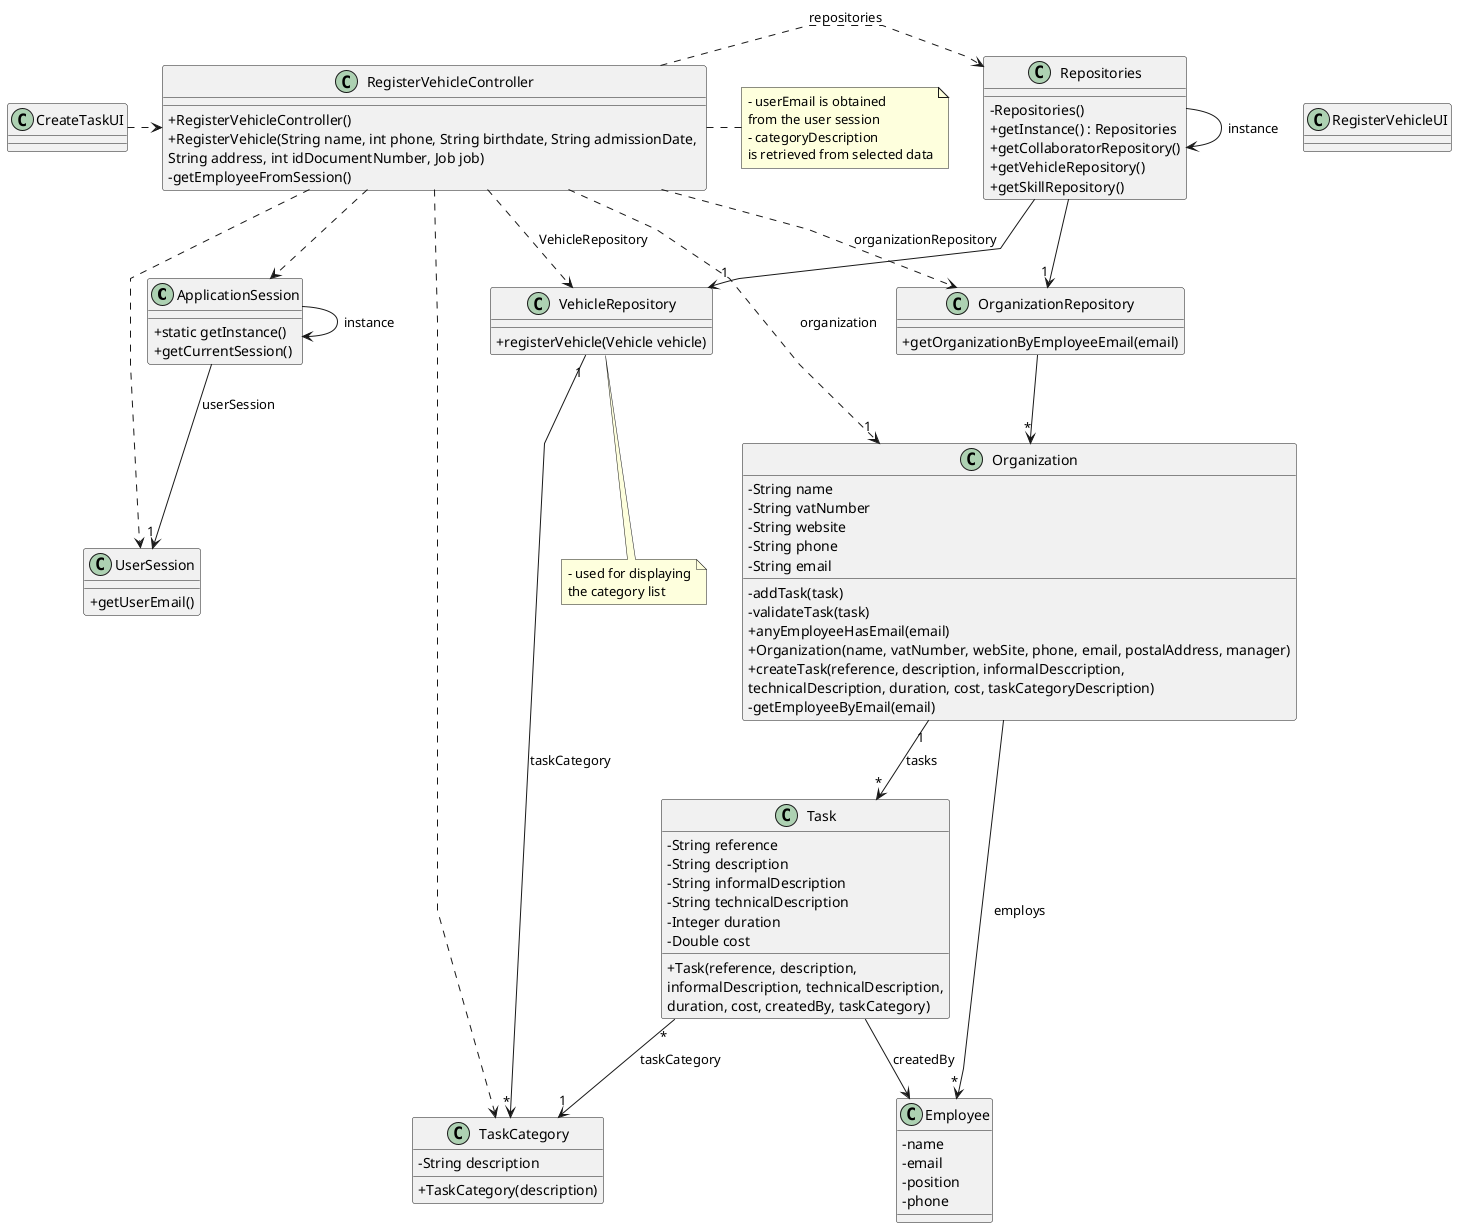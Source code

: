 @startuml
'skinparam monochrome true
skinparam packageStyle rectangle
skinparam shadowing false
skinparam linetype polyline
'skinparam linetype orto

skinparam classAttributeIconSize 0

'left to right direction

class ApplicationSession
{
    + static getInstance()
    + getCurrentSession()
}

class UserSession
{
    + getUserEmail()
}

class Employee {
    - name
    - email
    - position
    - phone
}

class Task {
    - String reference
    - String description
    - String informalDescription
    - String technicalDescription
    - Integer duration
    - Double cost

    + Task(reference, description,\ninformalDescription, technicalDescription,\nduration, cost, createdBy, taskCategory)
}

class TaskCategory {
    - String description

    + TaskCategory(description)
}

class Organization {
    - String name
    - String vatNumber
    - String website
    - String phone
    - String email

    - addTask(task)
    - validateTask(task)
    + anyEmployeeHasEmail(email)
    + Organization(name, vatNumber, webSite, phone, email, postalAddress, manager)
    + createTask(reference, description, informalDesccription,\ntechnicalDescription, duration, cost, taskCategoryDescription)
    - getEmployeeByEmail(email)

'  +saveTask(task)
}

class VehicleRepository {
    + registerVehicle(Vehicle vehicle)
}

class OrganizationRepository {
    + getOrganizationByEmployeeEmail(email)
}

class Repositories {
    - Repositories()
    + getInstance() : Repositories
    + getCollaboratorRepository()
    + getVehicleRepository()
    + getSkillRepository()
}

class RegisterVehicleController {
    + RegisterVehicleController()
    + RegisterVehicle(String name, int phone, String birthdate, String admissionDate, \nString address, int idDocumentNumber, Job job)
    - getEmployeeFromSession()
}

note right of RegisterVehicleController
    - userEmail is obtained
    from the user session
    - categoryDescription
    is retrieved from selected data
end note

note bottom of VehicleRepository
    - used for displaying
    the category list
end note

class RegisterVehicleUI {
}

Repositories -> Repositories : instance
ApplicationSession -> ApplicationSession : instance

CreateTaskUI .> RegisterVehicleController

RegisterVehicleController .> Repositories : repositories

Repositories -> "1" VehicleRepository

RegisterVehicleController ..> TaskCategory
RegisterVehicleController ..> OrganizationRepository : organizationRepository
RegisterVehicleController ..> VehicleRepository : VehicleRepository

Repositories --> "1" OrganizationRepository

OrganizationRepository --> "*" Organization
ApplicationSession --> "1" UserSession : userSession

RegisterVehicleController ..> "1" Organization : organization
RegisterVehicleController ..> ApplicationSession
RegisterVehicleController ..> UserSession
Task "*" --> "1" TaskCategory : taskCategory
VehicleRepository "1" --> "*" TaskCategory : taskCategory
Organization "1" --> "*" Task : tasks
Task --> Employee : createdBy

Organization --> "*" Employee : employs

@enduml